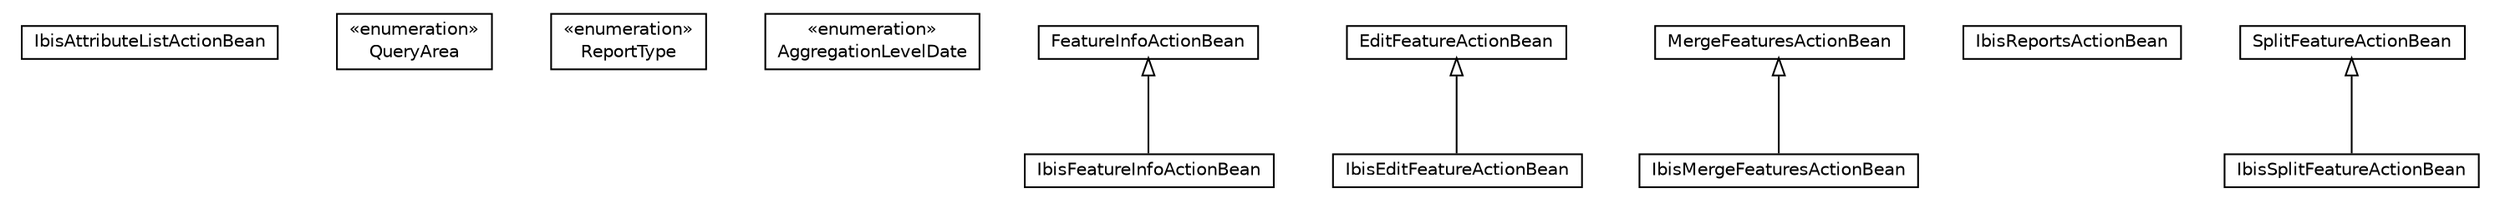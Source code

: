 #!/usr/local/bin/dot
#
# Class diagram 
# Generated by UMLGraph version R5_6-24-gf6e263 (http://www.umlgraph.org/)
#

digraph G {
	edge [fontname="Helvetica",fontsize=10,labelfontname="Helvetica",labelfontsize=10];
	node [fontname="Helvetica",fontsize=10,shape=plaintext];
	nodesep=0.25;
	ranksep=0.5;
	// nl.b3p.viewer.stripes.IbisAttributeListActionBean
	c0 [label=<<table title="nl.b3p.viewer.stripes.IbisAttributeListActionBean" border="0" cellborder="1" cellspacing="0" cellpadding="2" port="p" href="./IbisAttributeListActionBean.html">
		<tr><td><table border="0" cellspacing="0" cellpadding="1">
<tr><td align="center" balign="center"> IbisAttributeListActionBean </td></tr>
		</table></td></tr>
		</table>>, URL="./IbisAttributeListActionBean.html", fontname="Helvetica", fontcolor="black", fontsize=10.0];
	// nl.b3p.viewer.stripes.IbisAttributeListActionBean.QueryArea
	c1 [label=<<table title="nl.b3p.viewer.stripes.IbisAttributeListActionBean.QueryArea" border="0" cellborder="1" cellspacing="0" cellpadding="2" port="p" href="./IbisAttributeListActionBean.QueryArea.html">
		<tr><td><table border="0" cellspacing="0" cellpadding="1">
<tr><td align="center" balign="center"> &#171;enumeration&#187; </td></tr>
<tr><td align="center" balign="center"> QueryArea </td></tr>
		</table></td></tr>
		</table>>, URL="./IbisAttributeListActionBean.QueryArea.html", fontname="Helvetica", fontcolor="black", fontsize=10.0];
	// nl.b3p.viewer.stripes.IbisAttributeListActionBean.ReportType
	c2 [label=<<table title="nl.b3p.viewer.stripes.IbisAttributeListActionBean.ReportType" border="0" cellborder="1" cellspacing="0" cellpadding="2" port="p" href="./IbisAttributeListActionBean.ReportType.html">
		<tr><td><table border="0" cellspacing="0" cellpadding="1">
<tr><td align="center" balign="center"> &#171;enumeration&#187; </td></tr>
<tr><td align="center" balign="center"> ReportType </td></tr>
		</table></td></tr>
		</table>>, URL="./IbisAttributeListActionBean.ReportType.html", fontname="Helvetica", fontcolor="black", fontsize=10.0];
	// nl.b3p.viewer.stripes.IbisAttributeListActionBean.AggregationLevelDate
	c3 [label=<<table title="nl.b3p.viewer.stripes.IbisAttributeListActionBean.AggregationLevelDate" border="0" cellborder="1" cellspacing="0" cellpadding="2" port="p" href="./IbisAttributeListActionBean.AggregationLevelDate.html">
		<tr><td><table border="0" cellspacing="0" cellpadding="1">
<tr><td align="center" balign="center"> &#171;enumeration&#187; </td></tr>
<tr><td align="center" balign="center"> AggregationLevelDate </td></tr>
		</table></td></tr>
		</table>>, URL="./IbisAttributeListActionBean.AggregationLevelDate.html", fontname="Helvetica", fontcolor="black", fontsize=10.0];
	// nl.b3p.viewer.stripes.IbisFeatureInfoActionBean
	c4 [label=<<table title="nl.b3p.viewer.stripes.IbisFeatureInfoActionBean" border="0" cellborder="1" cellspacing="0" cellpadding="2" port="p" href="./IbisFeatureInfoActionBean.html">
		<tr><td><table border="0" cellspacing="0" cellpadding="1">
<tr><td align="center" balign="center"> IbisFeatureInfoActionBean </td></tr>
		</table></td></tr>
		</table>>, URL="./IbisFeatureInfoActionBean.html", fontname="Helvetica", fontcolor="black", fontsize=10.0];
	// nl.b3p.viewer.stripes.IbisEditFeatureActionBean
	c5 [label=<<table title="nl.b3p.viewer.stripes.IbisEditFeatureActionBean" border="0" cellborder="1" cellspacing="0" cellpadding="2" port="p" href="./IbisEditFeatureActionBean.html">
		<tr><td><table border="0" cellspacing="0" cellpadding="1">
<tr><td align="center" balign="center"> IbisEditFeatureActionBean </td></tr>
		</table></td></tr>
		</table>>, URL="./IbisEditFeatureActionBean.html", fontname="Helvetica", fontcolor="black", fontsize=10.0];
	// nl.b3p.viewer.stripes.IbisMergeFeaturesActionBean
	c6 [label=<<table title="nl.b3p.viewer.stripes.IbisMergeFeaturesActionBean" border="0" cellborder="1" cellspacing="0" cellpadding="2" port="p" href="./IbisMergeFeaturesActionBean.html">
		<tr><td><table border="0" cellspacing="0" cellpadding="1">
<tr><td align="center" balign="center"> IbisMergeFeaturesActionBean </td></tr>
		</table></td></tr>
		</table>>, URL="./IbisMergeFeaturesActionBean.html", fontname="Helvetica", fontcolor="black", fontsize=10.0];
	// nl.b3p.viewer.stripes.IbisReportsActionBean
	c7 [label=<<table title="nl.b3p.viewer.stripes.IbisReportsActionBean" border="0" cellborder="1" cellspacing="0" cellpadding="2" port="p" href="./IbisReportsActionBean.html">
		<tr><td><table border="0" cellspacing="0" cellpadding="1">
<tr><td align="center" balign="center"> IbisReportsActionBean </td></tr>
		</table></td></tr>
		</table>>, URL="./IbisReportsActionBean.html", fontname="Helvetica", fontcolor="black", fontsize=10.0];
	// nl.b3p.viewer.stripes.IbisSplitFeatureActionBean
	c8 [label=<<table title="nl.b3p.viewer.stripes.IbisSplitFeatureActionBean" border="0" cellborder="1" cellspacing="0" cellpadding="2" port="p" href="./IbisSplitFeatureActionBean.html">
		<tr><td><table border="0" cellspacing="0" cellpadding="1">
<tr><td align="center" balign="center"> IbisSplitFeatureActionBean </td></tr>
		</table></td></tr>
		</table>>, URL="./IbisSplitFeatureActionBean.html", fontname="Helvetica", fontcolor="black", fontsize=10.0];
	//nl.b3p.viewer.stripes.IbisFeatureInfoActionBean extends nl.b3p.viewer.stripes.FeatureInfoActionBean
	c14:p -> c4:p [dir=back,arrowtail=empty];
	//nl.b3p.viewer.stripes.IbisEditFeatureActionBean extends nl.b3p.viewer.stripes.EditFeatureActionBean
	c15:p -> c5:p [dir=back,arrowtail=empty];
	//nl.b3p.viewer.stripes.IbisMergeFeaturesActionBean extends nl.b3p.viewer.stripes.MergeFeaturesActionBean
	c16:p -> c6:p [dir=back,arrowtail=empty];
	//nl.b3p.viewer.stripes.IbisSplitFeatureActionBean extends nl.b3p.viewer.stripes.SplitFeatureActionBean
	c17:p -> c8:p [dir=back,arrowtail=empty];
	// nl.b3p.viewer.stripes.FeatureInfoActionBean
	c14 [label=<<table title="nl.b3p.viewer.stripes.FeatureInfoActionBean" border="0" cellborder="1" cellspacing="0" cellpadding="2" port="p">
		<tr><td><table border="0" cellspacing="0" cellpadding="1">
<tr><td align="center" balign="center"> FeatureInfoActionBean </td></tr>
		</table></td></tr>
		</table>>, URL="null", fontname="Helvetica", fontcolor="black", fontsize=10.0];
	// nl.b3p.viewer.stripes.MergeFeaturesActionBean
	c16 [label=<<table title="nl.b3p.viewer.stripes.MergeFeaturesActionBean" border="0" cellborder="1" cellspacing="0" cellpadding="2" port="p">
		<tr><td><table border="0" cellspacing="0" cellpadding="1">
<tr><td align="center" balign="center"> MergeFeaturesActionBean </td></tr>
		</table></td></tr>
		</table>>, URL="null", fontname="Helvetica", fontcolor="black", fontsize=10.0];
	// nl.b3p.viewer.stripes.EditFeatureActionBean
	c15 [label=<<table title="nl.b3p.viewer.stripes.EditFeatureActionBean" border="0" cellborder="1" cellspacing="0" cellpadding="2" port="p">
		<tr><td><table border="0" cellspacing="0" cellpadding="1">
<tr><td align="center" balign="center"> EditFeatureActionBean </td></tr>
		</table></td></tr>
		</table>>, URL="null", fontname="Helvetica", fontcolor="black", fontsize=10.0];
	// nl.b3p.viewer.stripes.SplitFeatureActionBean
	c17 [label=<<table title="nl.b3p.viewer.stripes.SplitFeatureActionBean" border="0" cellborder="1" cellspacing="0" cellpadding="2" port="p">
		<tr><td><table border="0" cellspacing="0" cellpadding="1">
<tr><td align="center" balign="center"> SplitFeatureActionBean </td></tr>
		</table></td></tr>
		</table>>, URL="null", fontname="Helvetica", fontcolor="black", fontsize=10.0];
}

